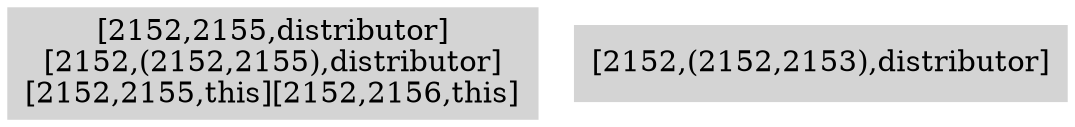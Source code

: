 digraph { 
3927 [shape=box,style=filled,color=".0 .0 .83",label="[2152,2155,distributor]\n[2152,(2152,2155),distributor]\n[2152,2155,this][2152,2156,this]"];
3928 [shape=box,style=filled,color=".0 .0 .83",label="[2152,(2152,2153),distributor]"];
}